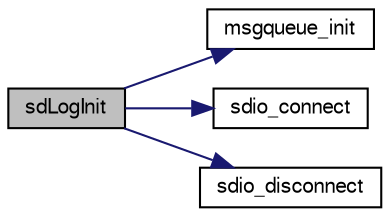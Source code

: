digraph "sdLogInit"
{
  edge [fontname="FreeSans",fontsize="10",labelfontname="FreeSans",labelfontsize="10"];
  node [fontname="FreeSans",fontsize="10",shape=record];
  rankdir="LR";
  Node1 [label="sdLogInit",height=0.2,width=0.4,color="black", fillcolor="grey75", style="filled", fontcolor="black"];
  Node1 -> Node2 [color="midnightblue",fontsize="10",style="solid",fontname="FreeSans"];
  Node2 [label="msgqueue_init",height=0.2,width=0.4,color="black", fillcolor="white", style="filled",URL="$msg__queue_8c.html#a8cbe13f6801caa6bd92498e5772eb3df",tooltip="initialise MsgQueue "];
  Node1 -> Node3 [color="midnightblue",fontsize="10",style="solid",fontname="FreeSans"];
  Node3 [label="sdio_connect",height=0.2,width=0.4,color="black", fillcolor="white", style="filled",URL="$sdio__arch_8c.html#a55d0f878fb169bbdd445d86648ee562b",tooltip="Connect a SD card on SDIO peripheral. "];
  Node1 -> Node4 [color="midnightblue",fontsize="10",style="solid",fontname="FreeSans"];
  Node4 [label="sdio_disconnect",height=0.2,width=0.4,color="black", fillcolor="white", style="filled",URL="$sdio__arch_8c.html#a1aaca4bd6a01a576869aa133f5fe0877",tooltip="Disconnect a SD card on SDIO peripheral. "];
}
